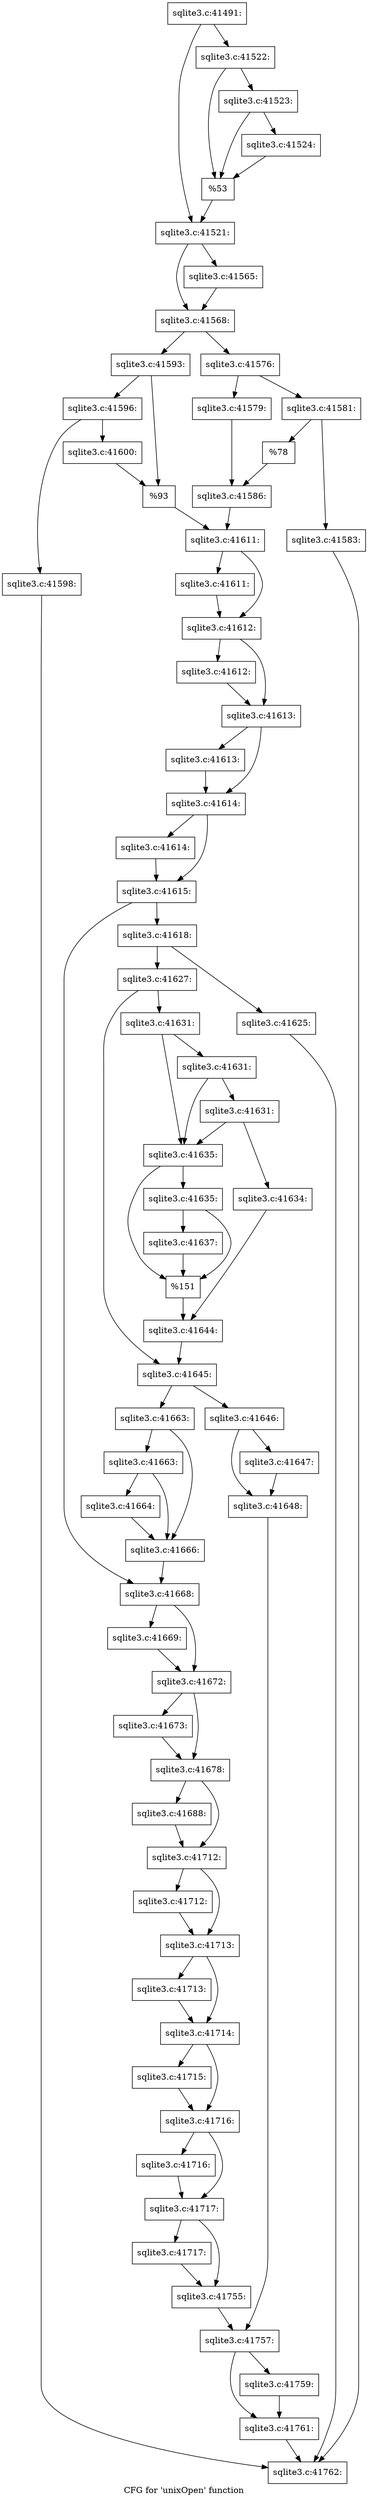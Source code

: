 digraph "CFG for 'unixOpen' function" {
	label="CFG for 'unixOpen' function";

	Node0x55c0f7157770 [shape=record,label="{sqlite3.c:41491:}"];
	Node0x55c0f7157770 -> Node0x55c0f7161db0;
	Node0x55c0f7157770 -> Node0x55c0f7161d60;
	Node0x55c0f7161db0 [shape=record,label="{sqlite3.c:41522:}"];
	Node0x55c0f7161db0 -> Node0x55c0f71620f0;
	Node0x55c0f7161db0 -> Node0x55c0f7162190;
	Node0x55c0f7162190 [shape=record,label="{sqlite3.c:41523:}"];
	Node0x55c0f7162190 -> Node0x55c0f71620f0;
	Node0x55c0f7162190 -> Node0x55c0f7162140;
	Node0x55c0f7162140 [shape=record,label="{sqlite3.c:41524:}"];
	Node0x55c0f7162140 -> Node0x55c0f71620f0;
	Node0x55c0f71620f0 [shape=record,label="{%53}"];
	Node0x55c0f71620f0 -> Node0x55c0f7161d60;
	Node0x55c0f7161d60 [shape=record,label="{sqlite3.c:41521:}"];
	Node0x55c0f7161d60 -> Node0x55c0f7164690;
	Node0x55c0f7161d60 -> Node0x55c0f71646e0;
	Node0x55c0f7164690 [shape=record,label="{sqlite3.c:41565:}"];
	Node0x55c0f7164690 -> Node0x55c0f71646e0;
	Node0x55c0f71646e0 [shape=record,label="{sqlite3.c:41568:}"];
	Node0x55c0f71646e0 -> Node0x55c0f4fce9e0;
	Node0x55c0f71646e0 -> Node0x55c0f533a640;
	Node0x55c0f4fce9e0 [shape=record,label="{sqlite3.c:41576:}"];
	Node0x55c0f4fce9e0 -> Node0x55c0f537b3e0;
	Node0x55c0f4fce9e0 -> Node0x55c0f533b230;
	Node0x55c0f537b3e0 [shape=record,label="{sqlite3.c:41579:}"];
	Node0x55c0f537b3e0 -> Node0x55c0f533af80;
	Node0x55c0f533b230 [shape=record,label="{sqlite3.c:41581:}"];
	Node0x55c0f533b230 -> Node0x55c0f533ba20;
	Node0x55c0f533b230 -> Node0x55c0f533b9d0;
	Node0x55c0f533b9d0 [shape=record,label="{sqlite3.c:41583:}"];
	Node0x55c0f533b9d0 -> Node0x55c0f715ba60;
	Node0x55c0f533ba20 [shape=record,label="{%78}"];
	Node0x55c0f533ba20 -> Node0x55c0f533af80;
	Node0x55c0f533af80 [shape=record,label="{sqlite3.c:41586:}"];
	Node0x55c0f533af80 -> Node0x55c0f533a5f0;
	Node0x55c0f533a640 [shape=record,label="{sqlite3.c:41593:}"];
	Node0x55c0f533a640 -> Node0x55c0f533c1c0;
	Node0x55c0f533a640 -> Node0x55c0f533c170;
	Node0x55c0f533c170 [shape=record,label="{sqlite3.c:41596:}"];
	Node0x55c0f533c170 -> Node0x55c0f716ac70;
	Node0x55c0f533c170 -> Node0x55c0f716acc0;
	Node0x55c0f716ac70 [shape=record,label="{sqlite3.c:41598:}"];
	Node0x55c0f716ac70 -> Node0x55c0f715ba60;
	Node0x55c0f716acc0 [shape=record,label="{sqlite3.c:41600:}"];
	Node0x55c0f716acc0 -> Node0x55c0f533c1c0;
	Node0x55c0f533c1c0 [shape=record,label="{%93}"];
	Node0x55c0f533c1c0 -> Node0x55c0f533a5f0;
	Node0x55c0f533a5f0 [shape=record,label="{sqlite3.c:41611:}"];
	Node0x55c0f533a5f0 -> Node0x55c0f716b670;
	Node0x55c0f533a5f0 -> Node0x55c0f716b6c0;
	Node0x55c0f716b670 [shape=record,label="{sqlite3.c:41611:}"];
	Node0x55c0f716b670 -> Node0x55c0f716b6c0;
	Node0x55c0f716b6c0 [shape=record,label="{sqlite3.c:41612:}"];
	Node0x55c0f716b6c0 -> Node0x55c0f716bb90;
	Node0x55c0f716b6c0 -> Node0x55c0f716bbe0;
	Node0x55c0f716bb90 [shape=record,label="{sqlite3.c:41612:}"];
	Node0x55c0f716bb90 -> Node0x55c0f716bbe0;
	Node0x55c0f716bbe0 [shape=record,label="{sqlite3.c:41613:}"];
	Node0x55c0f716bbe0 -> Node0x55c0f716c140;
	Node0x55c0f716bbe0 -> Node0x55c0f716c190;
	Node0x55c0f716c140 [shape=record,label="{sqlite3.c:41613:}"];
	Node0x55c0f716c140 -> Node0x55c0f716c190;
	Node0x55c0f716c190 [shape=record,label="{sqlite3.c:41614:}"];
	Node0x55c0f716c190 -> Node0x55c0f716c6f0;
	Node0x55c0f716c190 -> Node0x55c0f716c740;
	Node0x55c0f716c6f0 [shape=record,label="{sqlite3.c:41614:}"];
	Node0x55c0f716c6f0 -> Node0x55c0f716c740;
	Node0x55c0f716c740 [shape=record,label="{sqlite3.c:41615:}"];
	Node0x55c0f716c740 -> Node0x55c0f716d070;
	Node0x55c0f716c740 -> Node0x55c0f716d0c0;
	Node0x55c0f716d070 [shape=record,label="{sqlite3.c:41618:}"];
	Node0x55c0f716d070 -> Node0x55c0f537b480;
	Node0x55c0f716d070 -> Node0x55c0f716e750;
	Node0x55c0f537b480 [shape=record,label="{sqlite3.c:41625:}"];
	Node0x55c0f537b480 -> Node0x55c0f715ba60;
	Node0x55c0f716e750 [shape=record,label="{sqlite3.c:41627:}"];
	Node0x55c0f716e750 -> Node0x55c0f716ef20;
	Node0x55c0f716e750 -> Node0x55c0f716ef70;
	Node0x55c0f716ef20 [shape=record,label="{sqlite3.c:41631:}"];
	Node0x55c0f716ef20 -> Node0x55c0f716f410;
	Node0x55c0f716ef20 -> Node0x55c0f716f340;
	Node0x55c0f716f410 [shape=record,label="{sqlite3.c:41631:}"];
	Node0x55c0f716f410 -> Node0x55c0f716f390;
	Node0x55c0f716f410 -> Node0x55c0f716f340;
	Node0x55c0f716f390 [shape=record,label="{sqlite3.c:41631:}"];
	Node0x55c0f716f390 -> Node0x55c0f716f2a0;
	Node0x55c0f716f390 -> Node0x55c0f716f340;
	Node0x55c0f716f2a0 [shape=record,label="{sqlite3.c:41634:}"];
	Node0x55c0f716f2a0 -> Node0x55c0f716f2f0;
	Node0x55c0f716f340 [shape=record,label="{sqlite3.c:41635:}"];
	Node0x55c0f716f340 -> Node0x55c0f716ff20;
	Node0x55c0f716f340 -> Node0x55c0f716fed0;
	Node0x55c0f716ff20 [shape=record,label="{sqlite3.c:41635:}"];
	Node0x55c0f716ff20 -> Node0x55c0f716fe80;
	Node0x55c0f716ff20 -> Node0x55c0f716fed0;
	Node0x55c0f716fe80 [shape=record,label="{sqlite3.c:41637:}"];
	Node0x55c0f716fe80 -> Node0x55c0f716fed0;
	Node0x55c0f716fed0 [shape=record,label="{%151}"];
	Node0x55c0f716fed0 -> Node0x55c0f716f2f0;
	Node0x55c0f716f2f0 [shape=record,label="{sqlite3.c:41644:}"];
	Node0x55c0f716f2f0 -> Node0x55c0f716ef70;
	Node0x55c0f716ef70 [shape=record,label="{sqlite3.c:41645:}"];
	Node0x55c0f716ef70 -> Node0x55c0f71716f0;
	Node0x55c0f716ef70 -> Node0x55c0f7171740;
	Node0x55c0f71716f0 [shape=record,label="{sqlite3.c:41646:}"];
	Node0x55c0f71716f0 -> Node0x55c0f71720d0;
	Node0x55c0f71716f0 -> Node0x55c0f7172120;
	Node0x55c0f71720d0 [shape=record,label="{sqlite3.c:41647:}"];
	Node0x55c0f71720d0 -> Node0x55c0f7172120;
	Node0x55c0f7172120 [shape=record,label="{sqlite3.c:41648:}"];
	Node0x55c0f7172120 -> Node0x55c0f7172e20;
	Node0x55c0f7171740 [shape=record,label="{sqlite3.c:41663:}"];
	Node0x55c0f7171740 -> Node0x55c0f71730b0;
	Node0x55c0f7171740 -> Node0x55c0f7173060;
	Node0x55c0f71730b0 [shape=record,label="{sqlite3.c:41663:}"];
	Node0x55c0f71730b0 -> Node0x55c0f7173010;
	Node0x55c0f71730b0 -> Node0x55c0f7173060;
	Node0x55c0f7173010 [shape=record,label="{sqlite3.c:41664:}"];
	Node0x55c0f7173010 -> Node0x55c0f7173060;
	Node0x55c0f7173060 [shape=record,label="{sqlite3.c:41666:}"];
	Node0x55c0f7173060 -> Node0x55c0f716d0c0;
	Node0x55c0f716d0c0 [shape=record,label="{sqlite3.c:41668:}"];
	Node0x55c0f716d0c0 -> Node0x55c0f7173d60;
	Node0x55c0f716d0c0 -> Node0x55c0f7173db0;
	Node0x55c0f7173d60 [shape=record,label="{sqlite3.c:41669:}"];
	Node0x55c0f7173d60 -> Node0x55c0f7173db0;
	Node0x55c0f7173db0 [shape=record,label="{sqlite3.c:41672:}"];
	Node0x55c0f7173db0 -> Node0x55c0f71743f0;
	Node0x55c0f7173db0 -> Node0x55c0f7174440;
	Node0x55c0f71743f0 [shape=record,label="{sqlite3.c:41673:}"];
	Node0x55c0f71743f0 -> Node0x55c0f7174440;
	Node0x55c0f7174440 [shape=record,label="{sqlite3.c:41678:}"];
	Node0x55c0f7174440 -> Node0x55c0f7175400;
	Node0x55c0f7174440 -> Node0x55c0f7175450;
	Node0x55c0f7175400 [shape=record,label="{sqlite3.c:41688:}"];
	Node0x55c0f7175400 -> Node0x55c0f7175450;
	Node0x55c0f7175450 [shape=record,label="{sqlite3.c:41712:}"];
	Node0x55c0f7175450 -> Node0x55c0f7175ab0;
	Node0x55c0f7175450 -> Node0x55c0f7175b00;
	Node0x55c0f7175ab0 [shape=record,label="{sqlite3.c:41712:}"];
	Node0x55c0f7175ab0 -> Node0x55c0f7175b00;
	Node0x55c0f7175b00 [shape=record,label="{sqlite3.c:41713:}"];
	Node0x55c0f7175b00 -> Node0x55c0f7176060;
	Node0x55c0f7175b00 -> Node0x55c0f71760b0;
	Node0x55c0f7176060 [shape=record,label="{sqlite3.c:41713:}"];
	Node0x55c0f7176060 -> Node0x55c0f71760b0;
	Node0x55c0f71760b0 [shape=record,label="{sqlite3.c:41714:}"];
	Node0x55c0f71760b0 -> Node0x55c0f7176900;
	Node0x55c0f71760b0 -> Node0x55c0f7176950;
	Node0x55c0f7176900 [shape=record,label="{sqlite3.c:41715:}"];
	Node0x55c0f7176900 -> Node0x55c0f7176950;
	Node0x55c0f7176950 [shape=record,label="{sqlite3.c:41716:}"];
	Node0x55c0f7176950 -> Node0x55c0f7176eb0;
	Node0x55c0f7176950 -> Node0x55c0f7176f00;
	Node0x55c0f7176eb0 [shape=record,label="{sqlite3.c:41716:}"];
	Node0x55c0f7176eb0 -> Node0x55c0f7176f00;
	Node0x55c0f7176f00 [shape=record,label="{sqlite3.c:41717:}"];
	Node0x55c0f7176f00 -> Node0x55c0f7177460;
	Node0x55c0f7176f00 -> Node0x55c0f71774b0;
	Node0x55c0f7177460 [shape=record,label="{sqlite3.c:41717:}"];
	Node0x55c0f7177460 -> Node0x55c0f71774b0;
	Node0x55c0f71774b0 [shape=record,label="{sqlite3.c:41755:}"];
	Node0x55c0f71774b0 -> Node0x55c0f7172e20;
	Node0x55c0f7172e20 [shape=record,label="{sqlite3.c:41757:}"];
	Node0x55c0f7172e20 -> Node0x55c0f537b250;
	Node0x55c0f7172e20 -> Node0x55c0f71782d0;
	Node0x55c0f537b250 [shape=record,label="{sqlite3.c:41759:}"];
	Node0x55c0f537b250 -> Node0x55c0f71782d0;
	Node0x55c0f71782d0 [shape=record,label="{sqlite3.c:41761:}"];
	Node0x55c0f71782d0 -> Node0x55c0f715ba60;
	Node0x55c0f715ba60 [shape=record,label="{sqlite3.c:41762:}"];
}
